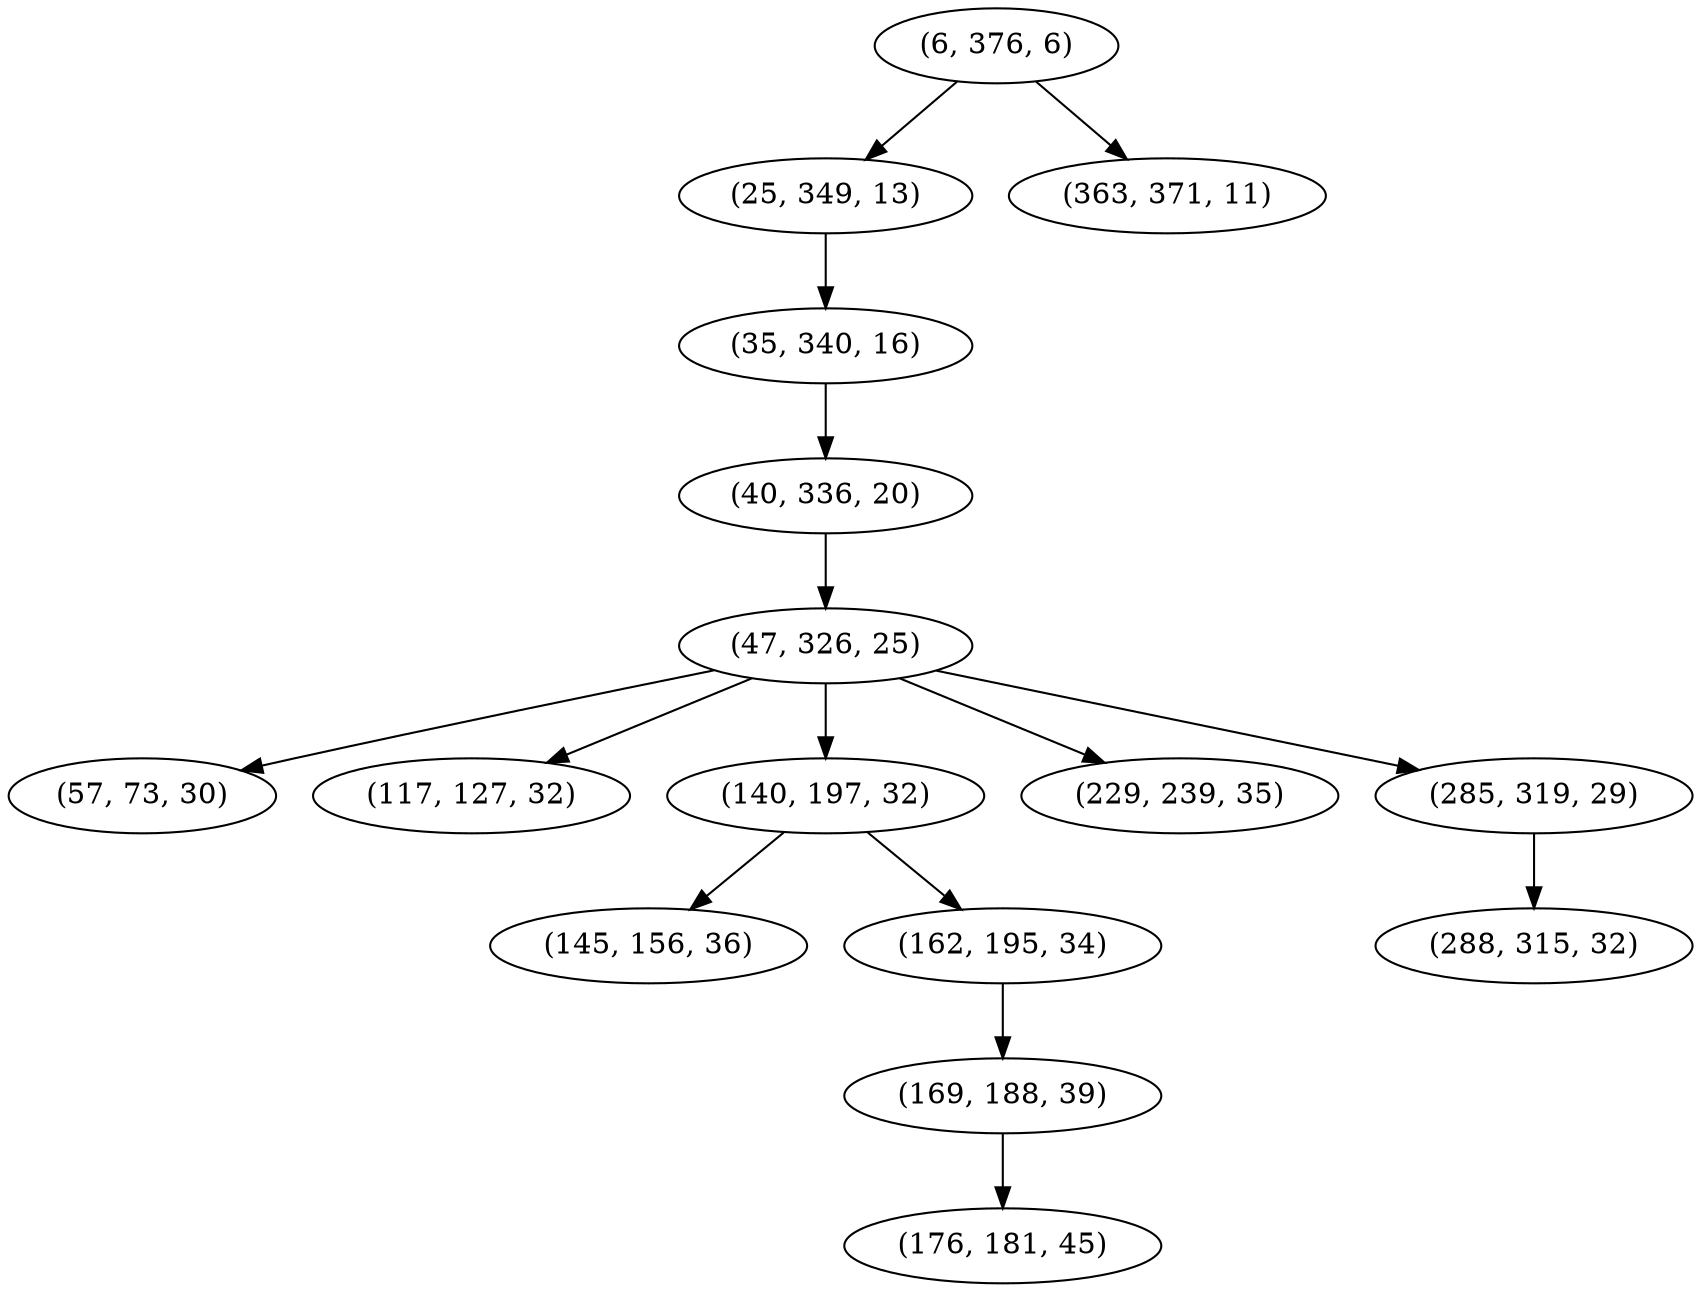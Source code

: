 digraph tree {
    "(6, 376, 6)";
    "(25, 349, 13)";
    "(35, 340, 16)";
    "(40, 336, 20)";
    "(47, 326, 25)";
    "(57, 73, 30)";
    "(117, 127, 32)";
    "(140, 197, 32)";
    "(145, 156, 36)";
    "(162, 195, 34)";
    "(169, 188, 39)";
    "(176, 181, 45)";
    "(229, 239, 35)";
    "(285, 319, 29)";
    "(288, 315, 32)";
    "(363, 371, 11)";
    "(6, 376, 6)" -> "(25, 349, 13)";
    "(6, 376, 6)" -> "(363, 371, 11)";
    "(25, 349, 13)" -> "(35, 340, 16)";
    "(35, 340, 16)" -> "(40, 336, 20)";
    "(40, 336, 20)" -> "(47, 326, 25)";
    "(47, 326, 25)" -> "(57, 73, 30)";
    "(47, 326, 25)" -> "(117, 127, 32)";
    "(47, 326, 25)" -> "(140, 197, 32)";
    "(47, 326, 25)" -> "(229, 239, 35)";
    "(47, 326, 25)" -> "(285, 319, 29)";
    "(140, 197, 32)" -> "(145, 156, 36)";
    "(140, 197, 32)" -> "(162, 195, 34)";
    "(162, 195, 34)" -> "(169, 188, 39)";
    "(169, 188, 39)" -> "(176, 181, 45)";
    "(285, 319, 29)" -> "(288, 315, 32)";
}
